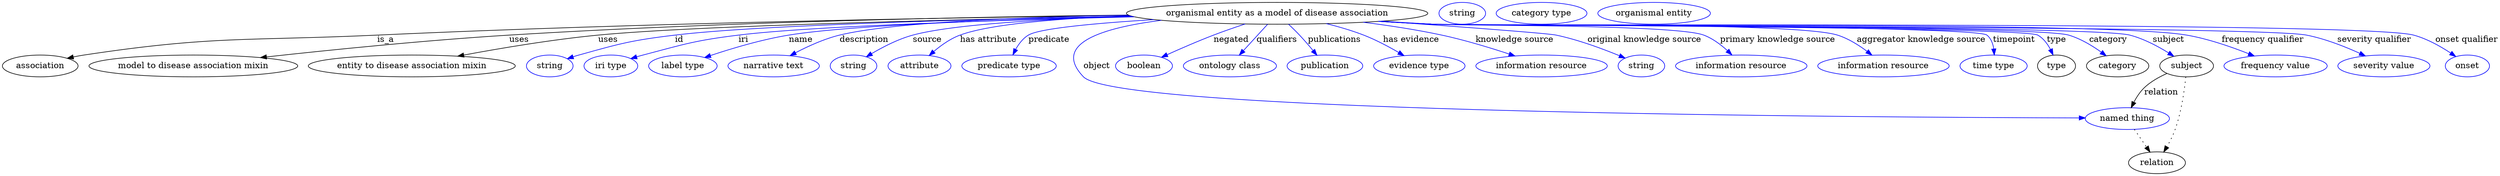 digraph {
	graph [bb="0,0,4119.4,283"];
	node [label="\N"];
	"organismal entity as a model of disease association"	[height=0.5,
		label="organismal entity as a model of disease association",
		pos="2103.4,265",
		width=6.9147];
	association	[height=0.5,
		pos="62.394,178",
		width=1.7332];
	"organismal entity as a model of disease association" -> association	[label=is_a,
		lp="632.39,221.5",
		pos="e,106.73,190.67 1858.9,261.57 1564.5,257.87 1055,249.02 618.39,229 403.01,219.12 347.58,228.21 134.39,196 128.62,195.13 122.62,194.03 \
116.67,192.81"];
	"model to disease association mixin"	[height=0.5,
		pos="315.39,178",
		width=4.7843];
	"organismal entity as a model of disease association" -> "model to disease association mixin"	[label=uses,
		lp="852.89,221.5",
		pos="e,426,191.82 1857.3,262.16 1601.9,259.08 1190.8,250.88 836.39,229 698.89,220.51 541.53,204.54 436.05,192.93"];
	"entity to disease association mixin"	[height=0.5,
		pos="676.39,178",
		width=4.7482];
	"organismal entity as a model of disease association" -> "entity to disease association mixin"	[label=uses,
		lp="998.89,221.5",
		pos="e,752.11,194.2 1863.4,260.19 1586.1,255.13 1146.9,244.94 982.39,229 907.53,221.75 823.24,207.52 762.1,196.09"];
	id	[color=blue,
		height=0.5,
		label=string,
		pos="903.39,178",
		width=1.0652];
	"organismal entity as a model of disease association" -> id	[color=blue,
		label=id,
		lp="1116.4,221.5",
		pos="e,932.38,189.97 1863,260.25 1616.4,255.55 1249.6,245.98 1109.4,229 1038.2,220.37 1020.5,215.35 951.39,196 948.29,195.13 945.09,194.16 \
941.89,193.14",
		style=solid];
	iri	[color=blue,
		height=0.5,
		label="iri type",
		pos="1004.4,178",
		width=1.2277];
	"organismal entity as a model of disease association" -> iri	[color=blue,
		label=iri,
		lp="1222.4,221.5",
		pos="e,1037.3,190.14 1867.6,259.19 1647.7,253.88 1335.9,244.05 1214.4,229 1143.6,220.23 1126.3,214.25 1057.4,196 1054,195.11 1050.5,194.13 \
1047.1,193.11",
		style=solid];
	name	[color=blue,
		height=0.5,
		label="label type",
		pos="1123.4,178",
		width=1.5707];
	"organismal entity as a model of disease association" -> name	[color=blue,
		label=name,
		lp="1317.4,221.5",
		pos="e,1159.2,191.97 1864.4,259.84 1666.9,255.26 1402.5,246.13 1297.4,229 1252.9,221.75 1203.7,206.94 1169,195.31",
		style=solid];
	description	[color=blue,
		height=0.5,
		label="narrative text",
		pos="1273.4,178",
		width=2.0943];
	"organismal entity as a model of disease association" -> description	[color=blue,
		label=description,
		lp="1421.9,221.5",
		pos="e,1300.3,195.02 1857.4,262.1 1684.4,258.86 1468.7,250.45 1381.4,229 1356.2,222.8 1329.7,210.63 1309.2,199.84",
		style=solid];
	source	[color=blue,
		height=0.5,
		label=string,
		pos="1405.4,178",
		width=1.0652];
	"organismal entity as a model of disease association" -> source	[color=blue,
		label=source,
		lp="1526.4,221.5",
		pos="e,1426.7,193.29 1863.4,260.12 1726.3,255.92 1568.9,247.19 1502.4,229 1478.5,222.47 1453.8,209.59 1435.2,198.53",
		style=solid];
	"has attribute"	[color=blue,
		height=0.5,
		label=attribute,
		pos="1513.4,178",
		width=1.4443];
	"organismal entity as a model of disease association" -> "has attribute"	[color=blue,
		label="has attribute",
		lp="1627.4,221.5",
		pos="e,1529.4,195.18 1860.8,260.89 1749.7,256.8 1631.6,247.93 1580.4,229 1564.5,223.11 1549.1,212.16 1537.1,202.01",
		style=solid];
	predicate	[color=blue,
		height=0.5,
		label="predicate type",
		pos="1661.4,178",
		width=2.1665];
	"organismal entity as a model of disease association" -> predicate	[color=blue,
		label=predicate,
		lp="1727.4,221.5",
		pos="e,1667.8,196.39 1900.2,254.58 1806.6,248.79 1712.1,240.3 1693.4,229 1684.4,223.54 1677.4,214.45 1672.4,205.5",
		style=solid];
	object	[color=blue,
		height=0.5,
		label="named thing",
		pos="3508.4,91",
		width=1.9318];
	"organismal entity as a model of disease association" -> object	[color=blue,
		label=object,
		lp="1806.4,178",
		pos="e,3438.9,92.083 1913,253.35 1817.1,241.2 1731.3,215.27 1784.4,160 1842,100.07 3096.5,92.944 3428.4,92.109",
		style=solid];
	negated	[color=blue,
		height=0.5,
		label=boolean,
		pos="1884.4,178",
		width=1.2999];
	"organismal entity as a model of disease association" -> negated	[color=blue,
		label=negated,
		lp="2027.4,221.5",
		pos="e,1913.1,192.48 2050.4,247.4 2033.7,241.86 2015.2,235.46 1998.4,229 1972.7,219.12 1944.4,206.72 1922.5,196.74",
		style=solid];
	qualifiers	[color=blue,
		height=0.5,
		label="ontology class",
		pos="2025.4,178",
		width=2.1304];
	"organismal entity as a model of disease association" -> qualifiers	[color=blue,
		label=qualifiers,
		lp="2102.9,221.5",
		pos="e,2040.9,195.89 2087.6,246.8 2076.2,234.39 2060.7,217.46 2048,203.62",
		style=solid];
	publications	[color=blue,
		height=0.5,
		label=publication,
		pos="2182.4,178",
		width=1.7332];
	"organismal entity as a model of disease association" -> publications	[color=blue,
		label=publications,
		lp="2198.4,221.5",
		pos="e,2169.2,195.62 2122.2,246.96 2128.2,241.37 2134.7,235.05 2140.4,229 2148,220.96 2155.9,211.79 2162.8,203.52",
		style=solid];
	"has evidence"	[color=blue,
		height=0.5,
		label="evidence type",
		pos="2338.4,178",
		width=2.0943];
	"organismal entity as a model of disease association" -> "has evidence"	[color=blue,
		label="has evidence",
		lp="2324.9,221.5",
		pos="e,2313.1,195.08 2184.7,247.95 2205.1,242.87 2226.8,236.56 2246.4,229 2266.3,221.31 2287.3,210.17 2304.1,200.36",
		style=solid];
	"knowledge source"	[color=blue,
		height=0.5,
		label="information resource",
		pos="2540.4,178",
		width=3.015];
	"organismal entity as a model of disease association" -> "knowledge source"	[color=blue,
		label="knowledge source",
		lp="2495.9,221.5",
		pos="e,2496.4,194.5 2245.7,250.22 2287.7,244.93 2333.6,237.95 2375.4,229 2413.2,220.9 2454.8,208.25 2486.8,197.7",
		style=solid];
	"original knowledge source"	[color=blue,
		height=0.5,
		label=string,
		pos="2705.4,178",
		width=1.0652];
	"organismal entity as a model of disease association" -> "original knowledge source"	[color=blue,
		label="original knowledge source",
		lp="2710.4,221.5",
		pos="e,2678.5,191 2275.7,251.97 2400.6,243.08 2550,232.02 2564.4,229 2601,221.32 2641,206.46 2669.1,194.92",
		style=solid];
	"primary knowledge source"	[color=blue,
		height=0.5,
		label="information resource",
		pos="2870.4,178",
		width=3.015];
	"organismal entity as a model of disease association" -> "primary knowledge source"	[color=blue,
		label="primary knowledge source",
		lp="2930.4,221.5",
		pos="e,2854.9,196.3 2276.1,252.01 2304.6,250.2 2333.8,248.46 2361.4,247 2411,244.37 2761.9,246.49 2808.4,229 2823,223.52 2836.7,213.18 \
2847.6,203.32",
		style=solid];
	"aggregator knowledge source"	[color=blue,
		height=0.5,
		label="information resource",
		pos="3105.4,178",
		width=3.015];
	"organismal entity as a model of disease association" -> "aggregator knowledge source"	[color=blue,
		label="aggregator knowledge source",
		lp="3167.9,221.5",
		pos="e,3086.3,195.92 2273.7,251.84 2302.9,250.02 2333,248.32 2361.4,247 2435.6,243.56 2958.6,251.26 3029.4,229 3047.1,223.43 3064.6,212.43 \
3078.3,202.16",
		style=solid];
	timepoint	[color=blue,
		height=0.5,
		label="time type",
		pos="3287.4,178",
		width=1.5346];
	"organismal entity as a model of disease association" -> timepoint	[color=blue,
		label=timepoint,
		lp="3321.4,221.5",
		pos="e,3288.6,196.12 2272.3,251.75 2302,249.92 2332.6,248.23 2361.4,247 2386.8,245.91 3256.7,245.12 3276.4,229 3283.1,223.47 3286.3,214.83 \
3287.7,206.29",
		style=solid];
	type	[height=0.5,
		pos="3391.4,178",
		width=0.86659];
	"organismal entity as a model of disease association" -> type	[color=blue,
		label=type,
		lp="3391.4,221.5",
		pos="e,3385.7,196.14 2272,251.73 2301.7,249.89 2332.5,248.21 2361.4,247 2389.1,245.84 3336.3,242.72 3360.4,229 3369.6,223.76 3376.5,214.53 \
3381.3,205.42",
		style=solid];
	category	[height=0.5,
		pos="3492.4,178",
		width=1.4263];
	"organismal entity as a model of disease association" -> category	[color=blue,
		label=category,
		lp="3476.9,221.5",
		pos="e,3473.5,194.76 2271.6,251.73 2301.5,249.89 2332.4,248.2 2361.4,247 2419.7,244.58 3355.4,245.41 3411.4,229 3430.9,223.29 3450.3,\
211.54 3465.3,200.87",
		style=solid];
	subject	[height=0.5,
		pos="3606.4,178",
		width=1.2277];
	"organismal entity as a model of disease association" -> subject	[color=blue,
		label=subject,
		lp="3576.4,221.5",
		pos="e,3585.2,194.06 2271.6,251.69 2301.5,249.86 2332.4,248.18 2361.4,247 2425.3,244.4 3450.5,244.96 3512.4,229 3535.3,223.11 3558.7,\
210.65 3576.5,199.64",
		style=solid];
	"frequency qualifier"	[color=blue,
		height=0.5,
		label="frequency value",
		pos="3753.4,178",
		width=2.3651];
	"organismal entity as a model of disease association" -> "frequency qualifier"	[color=blue,
		label="frequency qualifier",
		lp="3732.4,221.5",
		pos="e,3718.3,194.44 2271.3,251.69 2301.3,249.84 2332.2,248.17 2361.4,247 2499.6,241.45 3470.1,252.56 3606.4,229 3641.8,222.87 3680.3,\
209.55 3708.9,198.2",
		style=solid];
	"severity qualifier"	[color=blue,
		height=0.5,
		label="severity value",
		pos="3932.4,178",
		width=2.1123];
	"organismal entity as a model of disease association" -> "severity qualifier"	[color=blue,
		label="severity qualifier",
		lp="3916.4,221.5",
		pos="e,3901.8,194.58 2270.9,251.66 2301,249.81 2332.1,248.15 2361.4,247 2441.5,243.86 3725.7,244.33 3804.4,229 3835,223.04 3867.7,210.14 \
3892.4,198.93",
		style=solid];
	"onset qualifier"	[color=blue,
		height=0.5,
		label=onset,
		pos="4069.4,178",
		width=1.011];
	"organismal entity as a model of disease association" -> "onset qualifier"	[color=blue,
		label="onset qualifier",
		lp="4067.9,221.5",
		pos="e,4050.4,193.6 2270.6,251.65 2300.8,249.8 2332,248.13 2361.4,247 2451.3,243.54 3894.5,252.48 3981.4,229 4003.1,223.12 4025.2,210.58 \
4041.8,199.54",
		style=solid];
	relation	[height=0.5,
		pos="3557.4,18",
		width=1.2999];
	object -> relation	[pos="e,3545.9,35.705 3520,73.174 3526,64.509 3533.4,53.768 3540,44.141",
		style=dotted];
	association_type	[color=blue,
		height=0.5,
		label=string,
		pos="2408.4,265",
		width=1.0652];
	association_category	[color=blue,
		height=0.5,
		label="category type",
		pos="2539.4,265",
		width=2.0762];
	subject -> object	[label=relation,
		lp="3564.4,134.5",
		pos="e,3514.8,108.97 3573.9,165.59 3561.1,159.94 3547,152.13 3536.4,142 3529.4,135.31 3523.7,126.48 3519.3,118.1"];
	subject -> relation	[pos="e,3568.6,35.828 3605,159.99 3602.9,139.02 3598,102.55 3587.4,73 3583.9,63.258 3578.8,53.189 3573.8,44.423",
		style=dotted];
	"organismal entity as a model of disease association_subject"	[color=blue,
		height=0.5,
		label="organismal entity",
		pos="2725.4,265",
		width=2.5817];
}
